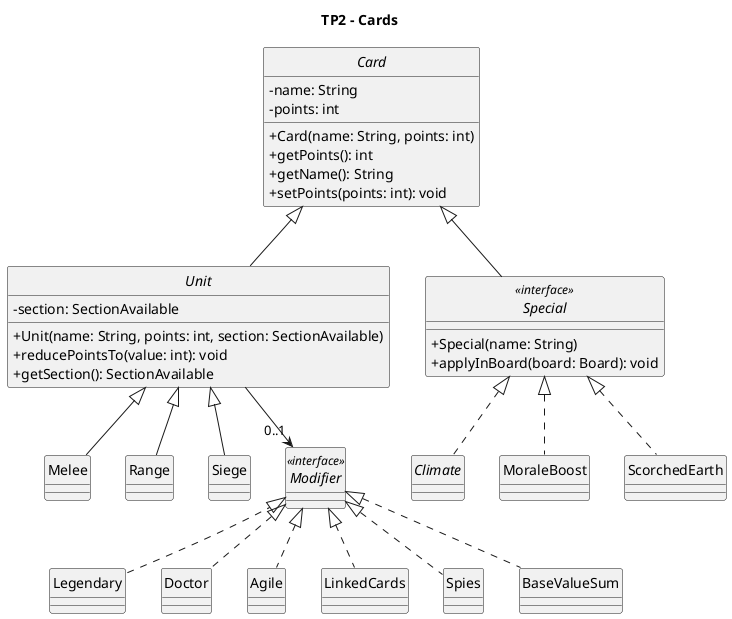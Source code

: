 @startuml Diagrama de Clases

skinparam monochrome true
hide circle
skinparam classAttributeIconSize 0

title TP2 - Cards

abstract class Card {
    - name: String
    - points: int
    + Card(name: String, points: int)
    + getPoints(): int
    + getName(): String
    + setPoints(points: int): void
}

abstract class Unit {
    - section: SectionAvailable
    + Unit(name: String, points: int, section: SectionAvailable)
    + reducePointsTo(value: int): void
    + getSection(): SectionAvailable
}

interface Special <<interface>> {
    + Special(name: String)
    + applyInBoard(board: Board): void
}

class Melee
class Range
class Siege 

abstract class Climate
class MoraleBoost
class ScorchedEarth

interface Modifier <<interface>>
class Legendary
class Doctor
class Agile
class LinkedCards
class Spies
class BaseValueSum

Card <|-- Unit
Card <|-- Special
Modifier <|.. Legendary
Modifier <|.. Doctor 
Modifier <|.. Agile 
Modifier <|.. LinkedCards
Modifier <|.. Spies 
Modifier <|.. BaseValueSum

Unit --> "0..1" Modifier
Unit <|-- Melee
Unit <|-- Range
Unit <|-- Siege
Special <|.. Climate
Special <|.. MoraleBoost
Special <|.. ScorchedEarth

@enduml